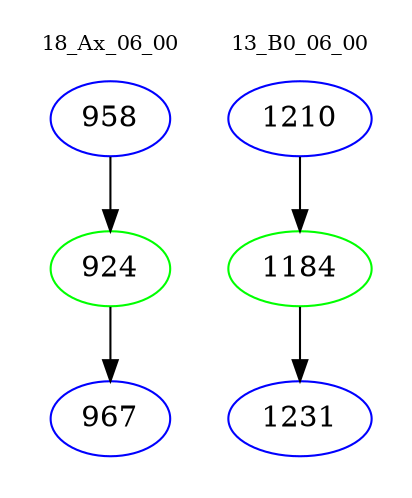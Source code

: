 digraph{
subgraph cluster_0 {
color = white
label = "18_Ax_06_00";
fontsize=10;
T0_958 [label="958", color="blue"]
T0_958 -> T0_924 [color="black"]
T0_924 [label="924", color="green"]
T0_924 -> T0_967 [color="black"]
T0_967 [label="967", color="blue"]
}
subgraph cluster_1 {
color = white
label = "13_B0_06_00";
fontsize=10;
T1_1210 [label="1210", color="blue"]
T1_1210 -> T1_1184 [color="black"]
T1_1184 [label="1184", color="green"]
T1_1184 -> T1_1231 [color="black"]
T1_1231 [label="1231", color="blue"]
}
}
